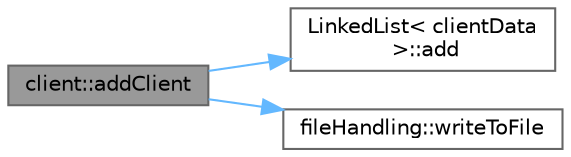 digraph "client::addClient"
{
 // LATEX_PDF_SIZE
  bgcolor="transparent";
  edge [fontname=Helvetica,fontsize=10,labelfontname=Helvetica,labelfontsize=10];
  node [fontname=Helvetica,fontsize=10,shape=box,height=0.2,width=0.4];
  rankdir="LR";
  Node1 [id="Node000001",label="client::addClient",height=0.2,width=0.4,color="gray40", fillcolor="grey60", style="filled", fontcolor="black",tooltip="Adds a new client to the management system."];
  Node1 -> Node2 [id="edge1_Node000001_Node000002",color="steelblue1",style="solid",tooltip=" "];
  Node2 [id="Node000002",label="LinkedList\< clientData\l \>::add",height=0.2,width=0.4,color="grey40", fillcolor="white", style="filled",URL="$class_linked_list.html#a0dac190d0708d024d60dbd8131adcde3",tooltip=" "];
  Node1 -> Node3 [id="edge2_Node000001_Node000003",color="steelblue1",style="solid",tooltip=" "];
  Node3 [id="Node000003",label="fileHandling::writeToFile",height=0.2,width=0.4,color="grey40", fillcolor="white", style="filled",URL="$classfile_handling.html#a8c7f79a289885a8f9b723cbced0b5f86",tooltip="Writes data to the file."];
}
